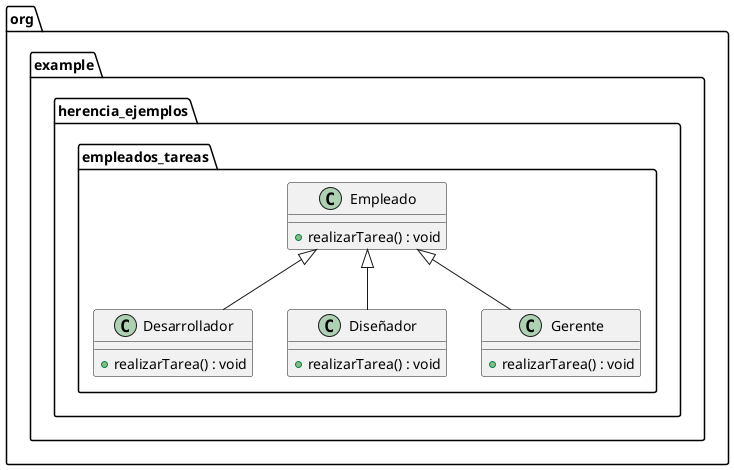 @startuml
package "org.example.herencia_ejemplos.empleados_tareas" {

    class Empleado {
        + realizarTarea() : void
    }

    class Desarrollador {
        + realizarTarea() : void
    }

    class Diseñador {
        + realizarTarea() : void
    }

    class Gerente {
        + realizarTarea() : void
    }


    Empleado <|-- Desarrollador
    Empleado <|-- Diseñador
    Empleado <|-- Gerente
}
@enduml
